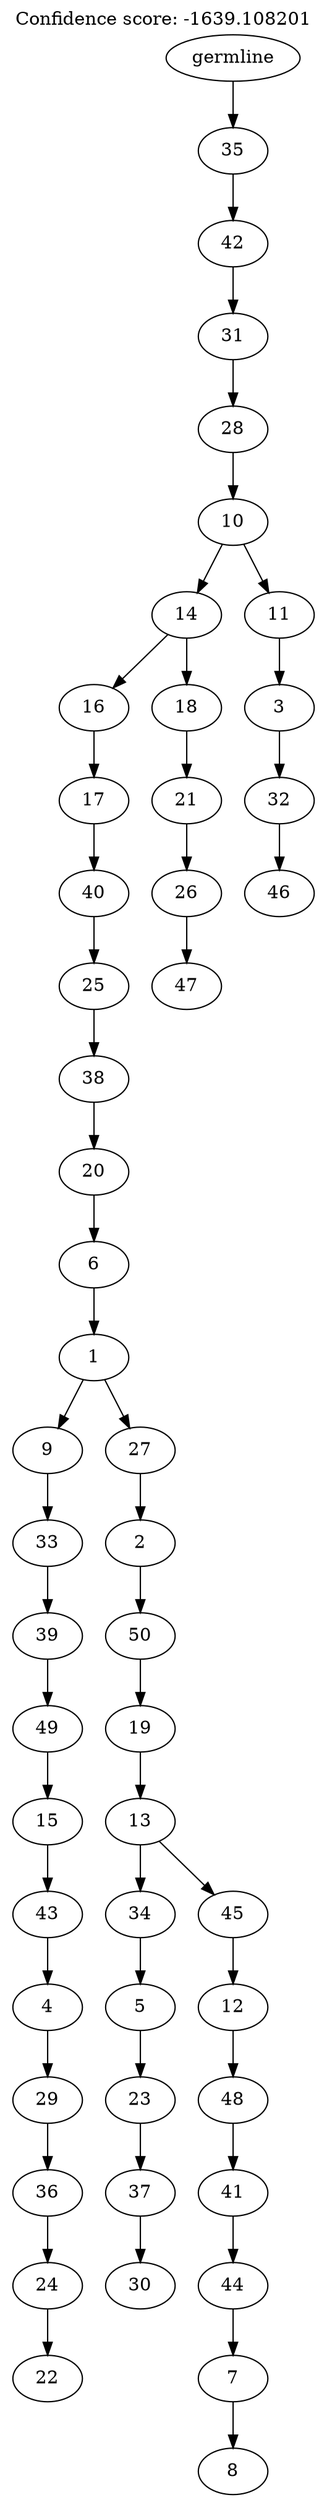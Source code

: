 digraph g {
	"49" -> "50";
	"50" [label="22"];
	"48" -> "49";
	"49" [label="24"];
	"47" -> "48";
	"48" [label="36"];
	"46" -> "47";
	"47" [label="29"];
	"45" -> "46";
	"46" [label="4"];
	"44" -> "45";
	"45" [label="43"];
	"43" -> "44";
	"44" [label="15"];
	"42" -> "43";
	"43" [label="49"];
	"41" -> "42";
	"42" [label="39"];
	"40" -> "41";
	"41" [label="33"];
	"38" -> "39";
	"39" [label="30"];
	"37" -> "38";
	"38" [label="37"];
	"36" -> "37";
	"37" [label="23"];
	"35" -> "36";
	"36" [label="5"];
	"33" -> "34";
	"34" [label="8"];
	"32" -> "33";
	"33" [label="7"];
	"31" -> "32";
	"32" [label="44"];
	"30" -> "31";
	"31" [label="41"];
	"29" -> "30";
	"30" [label="48"];
	"28" -> "29";
	"29" [label="12"];
	"27" -> "28";
	"28" [label="45"];
	"27" -> "35";
	"35" [label="34"];
	"26" -> "27";
	"27" [label="13"];
	"25" -> "26";
	"26" [label="19"];
	"24" -> "25";
	"25" [label="50"];
	"23" -> "24";
	"24" [label="2"];
	"22" -> "23";
	"23" [label="27"];
	"22" -> "40";
	"40" [label="9"];
	"21" -> "22";
	"22" [label="1"];
	"20" -> "21";
	"21" [label="6"];
	"19" -> "20";
	"20" [label="20"];
	"18" -> "19";
	"19" [label="38"];
	"17" -> "18";
	"18" [label="25"];
	"16" -> "17";
	"17" [label="40"];
	"15" -> "16";
	"16" [label="17"];
	"13" -> "14";
	"14" [label="47"];
	"12" -> "13";
	"13" [label="26"];
	"11" -> "12";
	"12" [label="21"];
	"10" -> "11";
	"11" [label="18"];
	"10" -> "15";
	"15" [label="16"];
	"8" -> "9";
	"9" [label="46"];
	"7" -> "8";
	"8" [label="32"];
	"6" -> "7";
	"7" [label="3"];
	"5" -> "6";
	"6" [label="11"];
	"5" -> "10";
	"10" [label="14"];
	"4" -> "5";
	"5" [label="10"];
	"3" -> "4";
	"4" [label="28"];
	"2" -> "3";
	"3" [label="31"];
	"1" -> "2";
	"2" [label="42"];
	"0" -> "1";
	"1" [label="35"];
	"0" [label="germline"];
	labelloc="t";
	label="Confidence score: -1639.108201";
}

